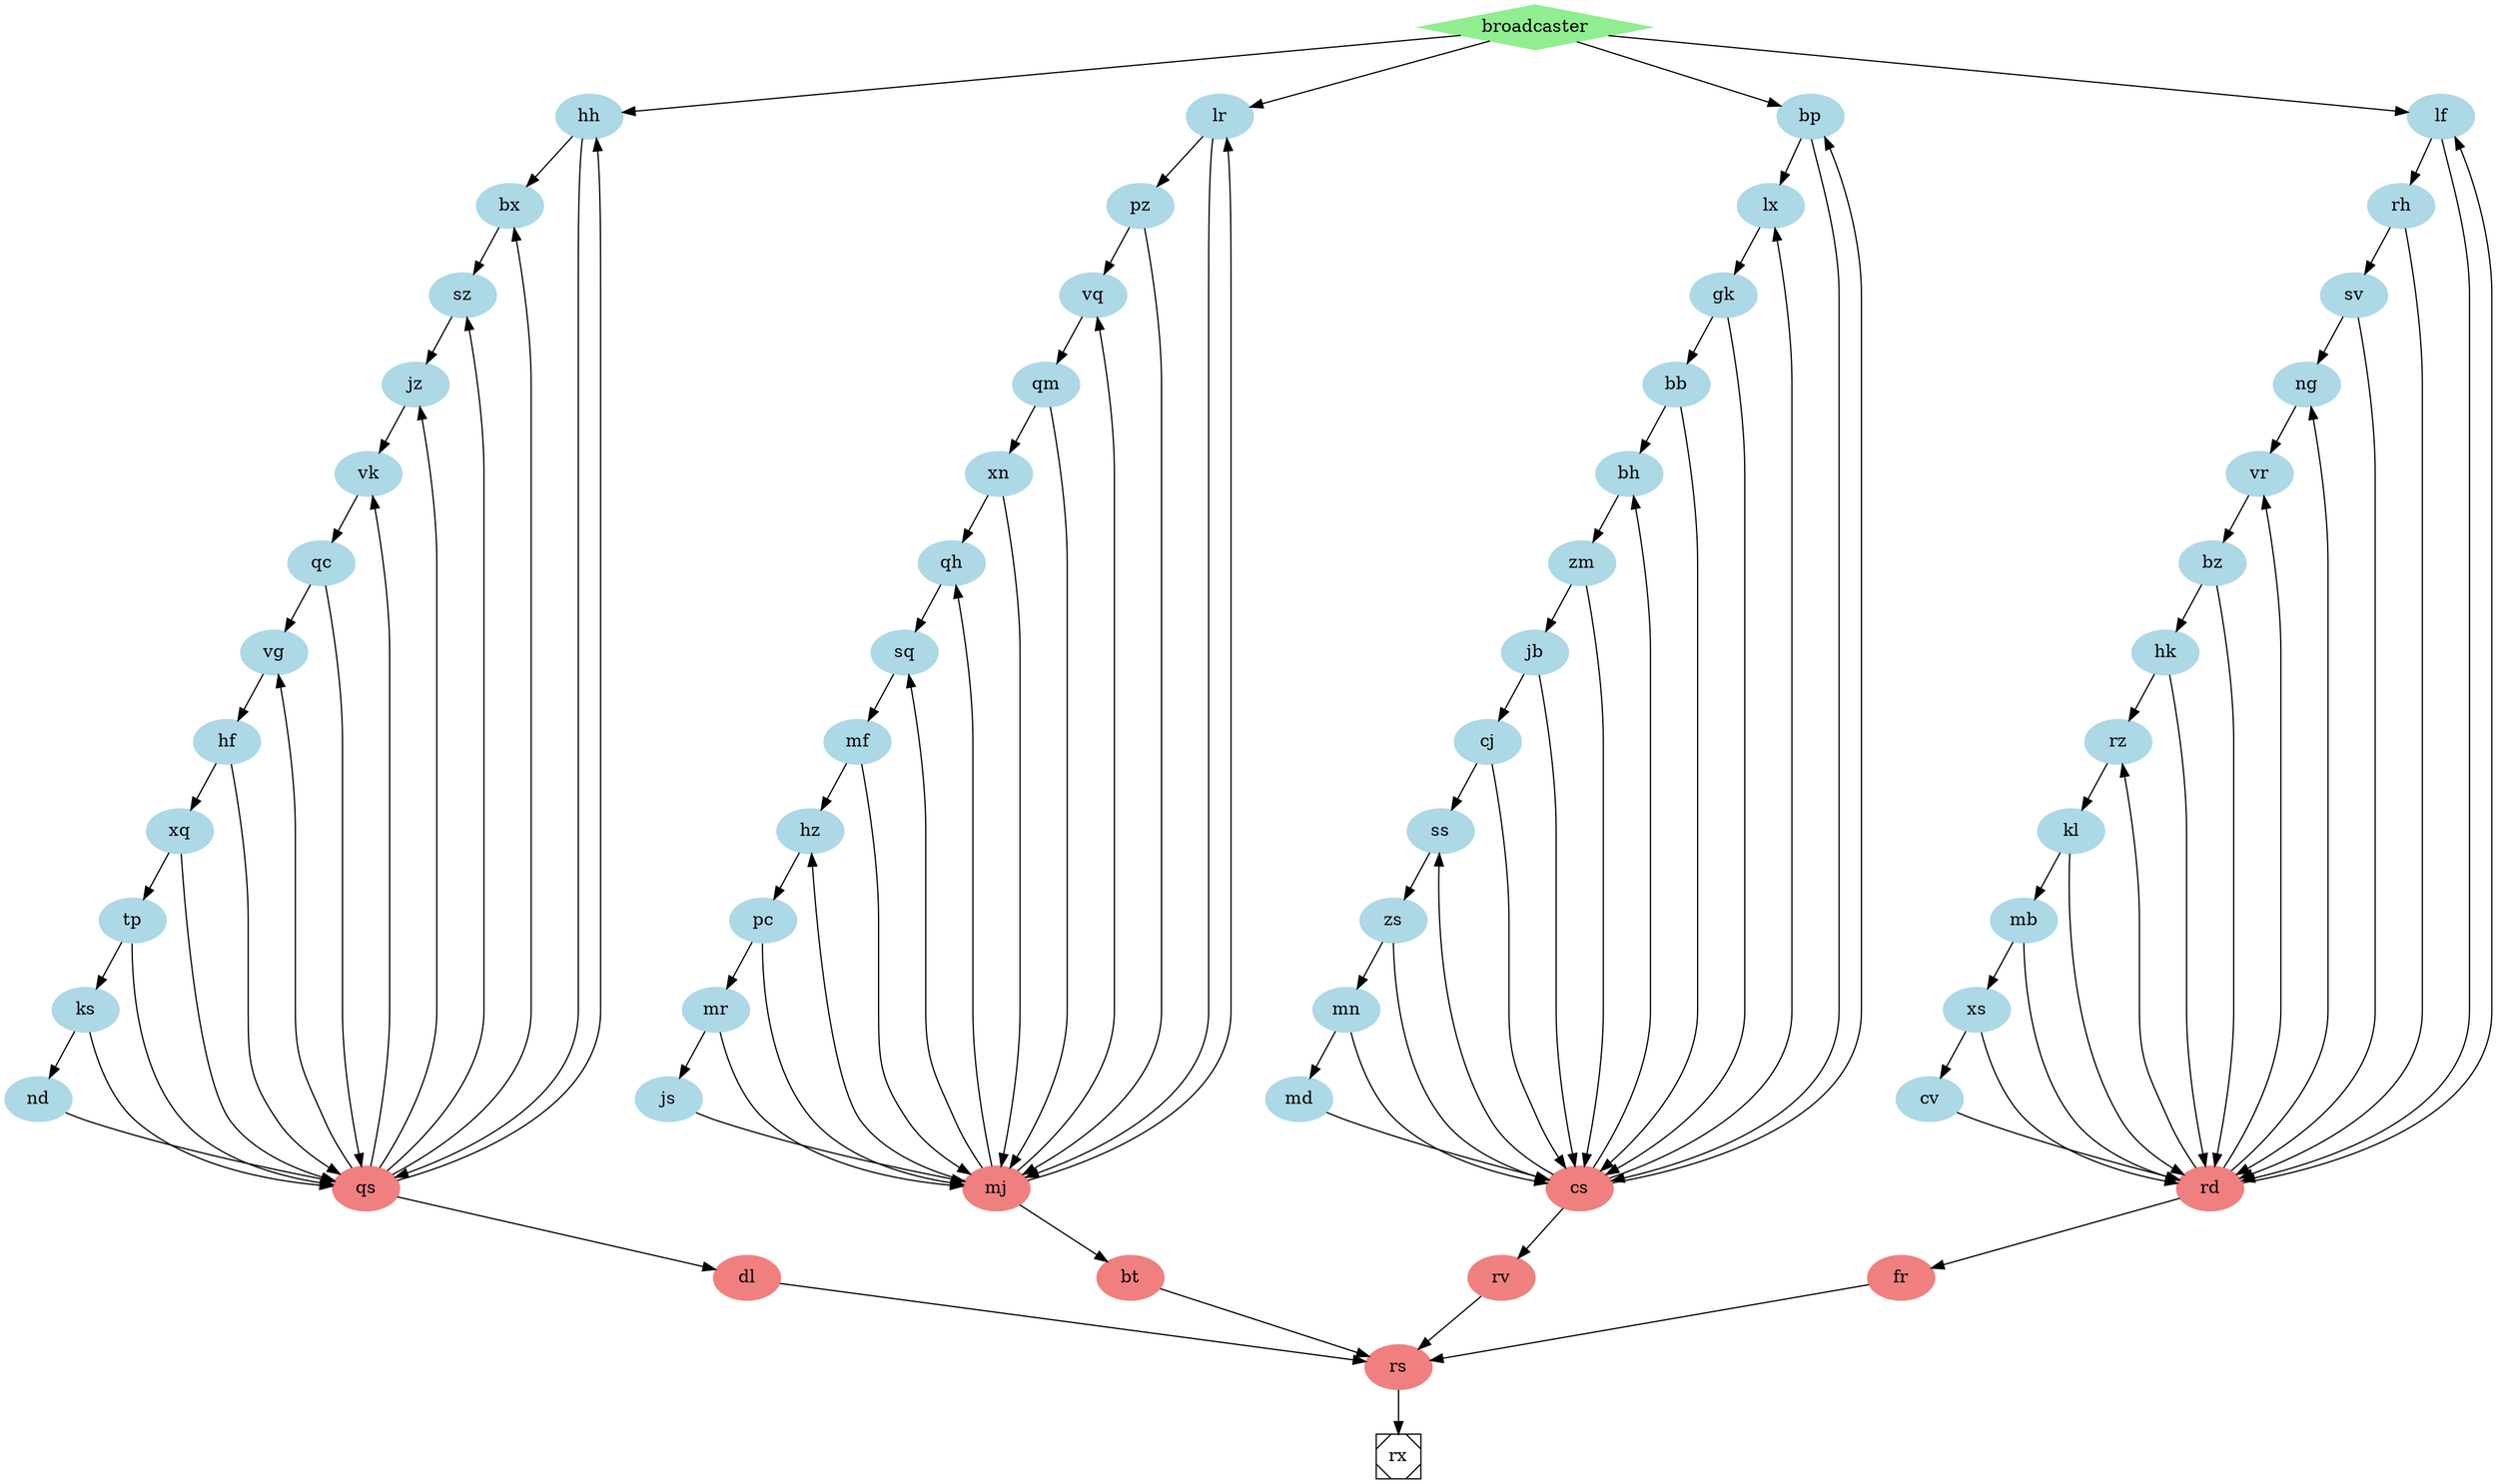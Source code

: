 digraph G {

  subgraph startnode
  {
    {
      node [style=filled,color=lightgreen];
      broadcaster;
    }
    node [style=filled,color=lightblue];
    hh, lr, bp, lf;
    broadcaster -> hh, lr, bp, lf;
  }

  {
  node [style=filled,color=lightblue];
  qm, qc, ng, qh, hh, gk, js, pc, mb, tp, xq, bx, mn, cv, rh, md, pz, bz, jz, sz, lr, xs, kl, hz, hk, vk, bh, vq, ks, lf, xn, hf, sv, cj, zs, vr, nd, jb, bp, ss, lx, bb, mf, zm, mr, rz, vg, sq;
  }

  {
  node [style=filled,color=lightcoral];
  mj, bt, qs, dl, fr, rs, rd, rv, cs;
  }

  qm -> mj, xn;
  mj -> hz, bt, lr, sq, qh, vq;
  qc -> qs, vg;
  ng -> vr;
  qh -> sq;
  bt -> rs;
  hh -> qs, bx;
  gk -> cs, bb;
  js -> mj;
  pc -> mj, mr;
  mb -> rd, xs;
  tp -> qs, ks;
  xq -> tp, qs;
  bx -> sz;
  mn -> cs, md;
  cv -> rd;
  rh -> rd, sv;
  md -> cs;
  pz -> mj, vq;
  bz -> rd, hk;
  jz -> vk;
  sz -> jz;
  lr -> pz, mj;
  xs -> cv, rd;
  kl -> rd, mb;
  hz -> pc;
  hk -> rz, rd;
  vk -> qc;
  bh -> zm;
  vq -> qm;
  ks -> qs, nd;
  qs -> dl, jz, bx, vk, vg, hh, sz;
  dl -> rs;
  lf -> rh, rd;
  fr -> rs;
  xn -> mj, qh;
  hf -> qs, xq;
  sv -> rd, ng;
  rs -> rx;
  rd -> ng, fr, rz, lf, vr;
  cj -> ss, cs;
  
  zs -> cs, mn;
  vr -> bz;
  nd -> qs;
  jb -> cj, cs;
  rv -> rs;
  bp -> cs, lx;
  ss -> zs;
  lx -> gk;
  cs -> lx, ss, rv, bh, bp;
  bb -> bh, cs;
  mf -> mj, hz;
  zm -> cs, jb;
  mr -> mj, js;
  rz -> kl;
  vg -> hf;
  sq -> mf;

  broadcaster [shape=Mdiamond];
  rx [shape=Msquare];
}